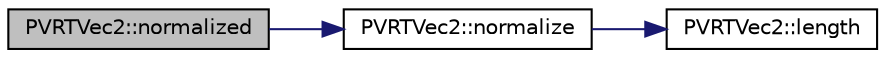 digraph "PVRTVec2::normalized"
{
  edge [fontname="Helvetica",fontsize="10",labelfontname="Helvetica",labelfontsize="10"];
  node [fontname="Helvetica",fontsize="10",shape=record];
  rankdir="LR";
  Node1 [label="PVRTVec2::normalized",height=0.2,width=0.4,color="black", fillcolor="grey75", style="filled", fontcolor="black"];
  Node1 -> Node2 [color="midnightblue",fontsize="10",style="solid",fontname="Helvetica"];
  Node2 [label="PVRTVec2::normalize",height=0.2,width=0.4,color="black", fillcolor="white", style="filled",URL="$struct_p_v_r_t_vec2.html#ad09ea4249e8ddfd52565651bff99d03c",tooltip="normalizes the vector "];
  Node2 -> Node3 [color="midnightblue",fontsize="10",style="solid",fontname="Helvetica"];
  Node3 [label="PVRTVec2::length",height=0.2,width=0.4,color="black", fillcolor="white", style="filled",URL="$struct_p_v_r_t_vec2.html#a726b78b9e838962de1c13137a7b065ff",tooltip="calculates the magnitude of the vector "];
}
